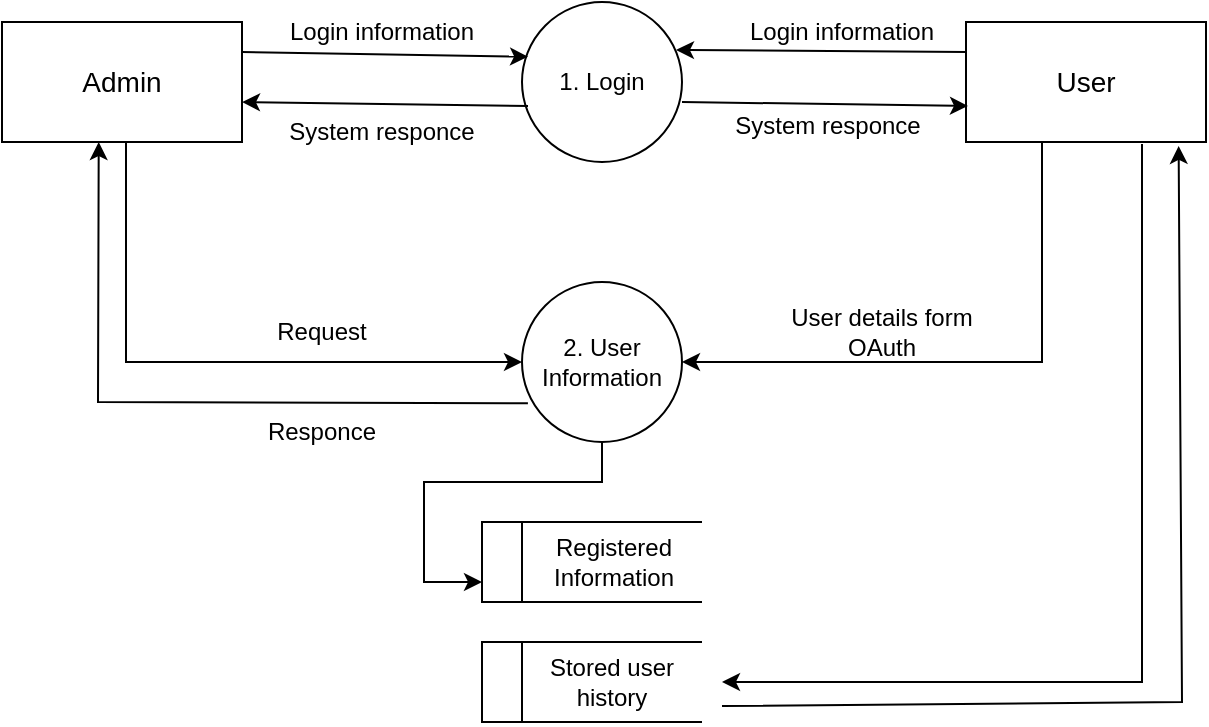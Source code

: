 <mxfile version="24.8.8">
  <diagram name="Page-1" id="5iypHr3FwY_k33wbmCZ2">
    <mxGraphModel dx="858" dy="479" grid="1" gridSize="10" guides="1" tooltips="1" connect="1" arrows="1" fold="1" page="1" pageScale="1" pageWidth="850" pageHeight="1100" math="0" shadow="0">
      <root>
        <mxCell id="0" />
        <mxCell id="1" parent="0" />
        <mxCell id="2VsjYJJtNGCYxHjk0yOb-1" value="&lt;font style=&quot;font-size: 14px;&quot;&gt;Admin&lt;/font&gt;" style="rounded=0;whiteSpace=wrap;html=1;fillColor=none;" vertex="1" parent="1">
          <mxGeometry x="110" y="120" width="120" height="60" as="geometry" />
        </mxCell>
        <mxCell id="2VsjYJJtNGCYxHjk0yOb-2" value="1. Login" style="ellipse;whiteSpace=wrap;html=1;aspect=fixed;fillColor=none;" vertex="1" parent="1">
          <mxGeometry x="370" y="110" width="80" height="80" as="geometry" />
        </mxCell>
        <mxCell id="2VsjYJJtNGCYxHjk0yOb-3" value="&lt;font style=&quot;font-size: 14px;&quot;&gt;User&lt;/font&gt;" style="rounded=0;whiteSpace=wrap;html=1;fillColor=none;" vertex="1" parent="1">
          <mxGeometry x="592" y="120" width="120" height="60" as="geometry" />
        </mxCell>
        <mxCell id="2VsjYJJtNGCYxHjk0yOb-4" value="" style="endArrow=classic;html=1;rounded=0;exitX=1;exitY=0.25;exitDx=0;exitDy=0;entryX=0.038;entryY=0.342;entryDx=0;entryDy=0;entryPerimeter=0;" edge="1" parent="1" source="2VsjYJJtNGCYxHjk0yOb-1" target="2VsjYJJtNGCYxHjk0yOb-2">
          <mxGeometry width="50" height="50" relative="1" as="geometry">
            <mxPoint x="380" y="300" as="sourcePoint" />
            <mxPoint x="430" y="250" as="targetPoint" />
          </mxGeometry>
        </mxCell>
        <mxCell id="2VsjYJJtNGCYxHjk0yOb-5" value="" style="endArrow=classic;html=1;rounded=0;exitX=1;exitY=0.25;exitDx=0;exitDy=0;entryX=0.038;entryY=0.342;entryDx=0;entryDy=0;entryPerimeter=0;" edge="1" parent="1">
          <mxGeometry width="50" height="50" relative="1" as="geometry">
            <mxPoint x="373" y="162" as="sourcePoint" />
            <mxPoint x="230" y="160" as="targetPoint" />
          </mxGeometry>
        </mxCell>
        <mxCell id="2VsjYJJtNGCYxHjk0yOb-6" value="" style="endArrow=classic;html=1;rounded=0;exitX=0;exitY=0.25;exitDx=0;exitDy=0;entryX=0.038;entryY=0.342;entryDx=0;entryDy=0;entryPerimeter=0;" edge="1" parent="1" source="2VsjYJJtNGCYxHjk0yOb-3">
          <mxGeometry width="50" height="50" relative="1" as="geometry">
            <mxPoint x="590" y="136" as="sourcePoint" />
            <mxPoint x="447" y="134" as="targetPoint" />
          </mxGeometry>
        </mxCell>
        <mxCell id="2VsjYJJtNGCYxHjk0yOb-7" value="" style="endArrow=classic;html=1;rounded=0;exitX=1;exitY=0.25;exitDx=0;exitDy=0;entryX=0.038;entryY=0.342;entryDx=0;entryDy=0;entryPerimeter=0;" edge="1" parent="1">
          <mxGeometry width="50" height="50" relative="1" as="geometry">
            <mxPoint x="450" y="160" as="sourcePoint" />
            <mxPoint x="593" y="162" as="targetPoint" />
          </mxGeometry>
        </mxCell>
        <mxCell id="2VsjYJJtNGCYxHjk0yOb-8" value="Login information" style="text;html=1;align=center;verticalAlign=middle;whiteSpace=wrap;rounded=0;" vertex="1" parent="1">
          <mxGeometry x="250" y="110" width="100" height="30" as="geometry" />
        </mxCell>
        <mxCell id="2VsjYJJtNGCYxHjk0yOb-9" value="Login information" style="text;html=1;align=center;verticalAlign=middle;whiteSpace=wrap;rounded=0;" vertex="1" parent="1">
          <mxGeometry x="480" y="110" width="100" height="30" as="geometry" />
        </mxCell>
        <mxCell id="2VsjYJJtNGCYxHjk0yOb-10" value="System responce" style="text;html=1;align=center;verticalAlign=middle;whiteSpace=wrap;rounded=0;" vertex="1" parent="1">
          <mxGeometry x="250" y="160" width="100" height="30" as="geometry" />
        </mxCell>
        <mxCell id="2VsjYJJtNGCYxHjk0yOb-11" value="System responce" style="text;html=1;align=center;verticalAlign=middle;whiteSpace=wrap;rounded=0;" vertex="1" parent="1">
          <mxGeometry x="473" y="157" width="100" height="30" as="geometry" />
        </mxCell>
        <mxCell id="2VsjYJJtNGCYxHjk0yOb-24" style="edgeStyle=orthogonalEdgeStyle;rounded=0;orthogonalLoop=1;jettySize=auto;html=1;exitX=0.5;exitY=1;exitDx=0;exitDy=0;" edge="1" parent="1" source="2VsjYJJtNGCYxHjk0yOb-13">
          <mxGeometry relative="1" as="geometry">
            <mxPoint x="350" y="400" as="targetPoint" />
            <Array as="points">
              <mxPoint x="410" y="350" />
              <mxPoint x="321" y="350" />
              <mxPoint x="321" y="400" />
            </Array>
          </mxGeometry>
        </mxCell>
        <mxCell id="2VsjYJJtNGCYxHjk0yOb-13" value="2. User Information" style="ellipse;whiteSpace=wrap;html=1;aspect=fixed;fillColor=none;" vertex="1" parent="1">
          <mxGeometry x="370" y="250" width="80" height="80" as="geometry" />
        </mxCell>
        <mxCell id="2VsjYJJtNGCYxHjk0yOb-14" value="" style="endArrow=classic;html=1;rounded=0;entryX=1;entryY=0.5;entryDx=0;entryDy=0;" edge="1" parent="1" target="2VsjYJJtNGCYxHjk0yOb-13">
          <mxGeometry width="50" height="50" relative="1" as="geometry">
            <mxPoint x="630" y="180" as="sourcePoint" />
            <mxPoint x="652" y="330" as="targetPoint" />
            <Array as="points">
              <mxPoint x="630" y="290" />
            </Array>
          </mxGeometry>
        </mxCell>
        <mxCell id="2VsjYJJtNGCYxHjk0yOb-15" value="" style="endArrow=classic;html=1;rounded=0;exitX=0.5;exitY=1;exitDx=0;exitDy=0;entryX=0;entryY=0.5;entryDx=0;entryDy=0;" edge="1" parent="1" target="2VsjYJJtNGCYxHjk0yOb-13">
          <mxGeometry width="50" height="50" relative="1" as="geometry">
            <mxPoint x="172" y="180" as="sourcePoint" />
            <mxPoint x="350" y="290" as="targetPoint" />
            <Array as="points">
              <mxPoint x="172" y="290" />
            </Array>
          </mxGeometry>
        </mxCell>
        <mxCell id="2VsjYJJtNGCYxHjk0yOb-16" value="User details form OAuth" style="text;html=1;align=center;verticalAlign=middle;whiteSpace=wrap;rounded=0;" vertex="1" parent="1">
          <mxGeometry x="500" y="260" width="100" height="30" as="geometry" />
        </mxCell>
        <mxCell id="2VsjYJJtNGCYxHjk0yOb-17" value="Request" style="text;html=1;align=center;verticalAlign=middle;whiteSpace=wrap;rounded=0;" vertex="1" parent="1">
          <mxGeometry x="220" y="260" width="100" height="30" as="geometry" />
        </mxCell>
        <mxCell id="2VsjYJJtNGCYxHjk0yOb-18" value="" style="endArrow=classic;html=1;rounded=0;exitX=0.037;exitY=0.758;exitDx=0;exitDy=0;exitPerimeter=0;entryX=0.403;entryY=1;entryDx=0;entryDy=0;entryPerimeter=0;" edge="1" parent="1" source="2VsjYJJtNGCYxHjk0yOb-13" target="2VsjYJJtNGCYxHjk0yOb-1">
          <mxGeometry width="50" height="50" relative="1" as="geometry">
            <mxPoint x="380" y="290" as="sourcePoint" />
            <mxPoint x="130" y="310" as="targetPoint" />
            <Array as="points">
              <mxPoint x="158" y="310" />
            </Array>
          </mxGeometry>
        </mxCell>
        <mxCell id="2VsjYJJtNGCYxHjk0yOb-19" value="Responce" style="text;html=1;align=center;verticalAlign=middle;whiteSpace=wrap;rounded=0;" vertex="1" parent="1">
          <mxGeometry x="220" y="310" width="100" height="30" as="geometry" />
        </mxCell>
        <mxCell id="2VsjYJJtNGCYxHjk0yOb-21" value="" style="endArrow=none;html=1;rounded=0;" edge="1" parent="1">
          <mxGeometry width="50" height="50" relative="1" as="geometry">
            <mxPoint x="460" y="410" as="sourcePoint" />
            <mxPoint x="460" y="370" as="targetPoint" />
            <Array as="points">
              <mxPoint x="350" y="410" />
              <mxPoint x="350" y="370" />
            </Array>
          </mxGeometry>
        </mxCell>
        <mxCell id="2VsjYJJtNGCYxHjk0yOb-22" value="" style="endArrow=none;html=1;rounded=0;" edge="1" parent="1">
          <mxGeometry width="50" height="50" relative="1" as="geometry">
            <mxPoint x="370" y="410" as="sourcePoint" />
            <mxPoint x="370" y="370" as="targetPoint" />
          </mxGeometry>
        </mxCell>
        <mxCell id="2VsjYJJtNGCYxHjk0yOb-23" value="Registered&lt;div&gt;Information&lt;/div&gt;" style="text;html=1;align=center;verticalAlign=middle;whiteSpace=wrap;rounded=0;" vertex="1" parent="1">
          <mxGeometry x="386" y="375" width="60" height="30" as="geometry" />
        </mxCell>
        <mxCell id="2VsjYJJtNGCYxHjk0yOb-25" value="" style="endArrow=none;html=1;rounded=0;" edge="1" parent="1">
          <mxGeometry width="50" height="50" relative="1" as="geometry">
            <mxPoint x="460" y="470" as="sourcePoint" />
            <mxPoint x="460" y="430" as="targetPoint" />
            <Array as="points">
              <mxPoint x="350" y="470" />
              <mxPoint x="350" y="430" />
            </Array>
          </mxGeometry>
        </mxCell>
        <mxCell id="2VsjYJJtNGCYxHjk0yOb-26" value="" style="endArrow=none;html=1;rounded=0;" edge="1" parent="1">
          <mxGeometry width="50" height="50" relative="1" as="geometry">
            <mxPoint x="370" y="470" as="sourcePoint" />
            <mxPoint x="370" y="430" as="targetPoint" />
          </mxGeometry>
        </mxCell>
        <mxCell id="2VsjYJJtNGCYxHjk0yOb-27" value="Stored user history" style="text;html=1;align=center;verticalAlign=middle;whiteSpace=wrap;rounded=0;" vertex="1" parent="1">
          <mxGeometry x="378" y="435" width="74" height="30" as="geometry" />
        </mxCell>
        <mxCell id="2VsjYJJtNGCYxHjk0yOb-28" value="" style="endArrow=classic;html=1;rounded=0;entryX=0.886;entryY=1.033;entryDx=0;entryDy=0;entryPerimeter=0;" edge="1" parent="1" target="2VsjYJJtNGCYxHjk0yOb-3">
          <mxGeometry width="50" height="50" relative="1" as="geometry">
            <mxPoint x="470" y="462" as="sourcePoint" />
            <mxPoint x="659" y="187" as="targetPoint" />
            <Array as="points">
              <mxPoint x="700" y="460" />
            </Array>
          </mxGeometry>
        </mxCell>
        <mxCell id="2VsjYJJtNGCYxHjk0yOb-30" value="" style="endArrow=classic;html=1;rounded=0;" edge="1" parent="1">
          <mxGeometry width="50" height="50" relative="1" as="geometry">
            <mxPoint x="680" y="181" as="sourcePoint" />
            <mxPoint x="470" y="450" as="targetPoint" />
            <Array as="points">
              <mxPoint x="680" y="450" />
            </Array>
          </mxGeometry>
        </mxCell>
      </root>
    </mxGraphModel>
  </diagram>
</mxfile>
